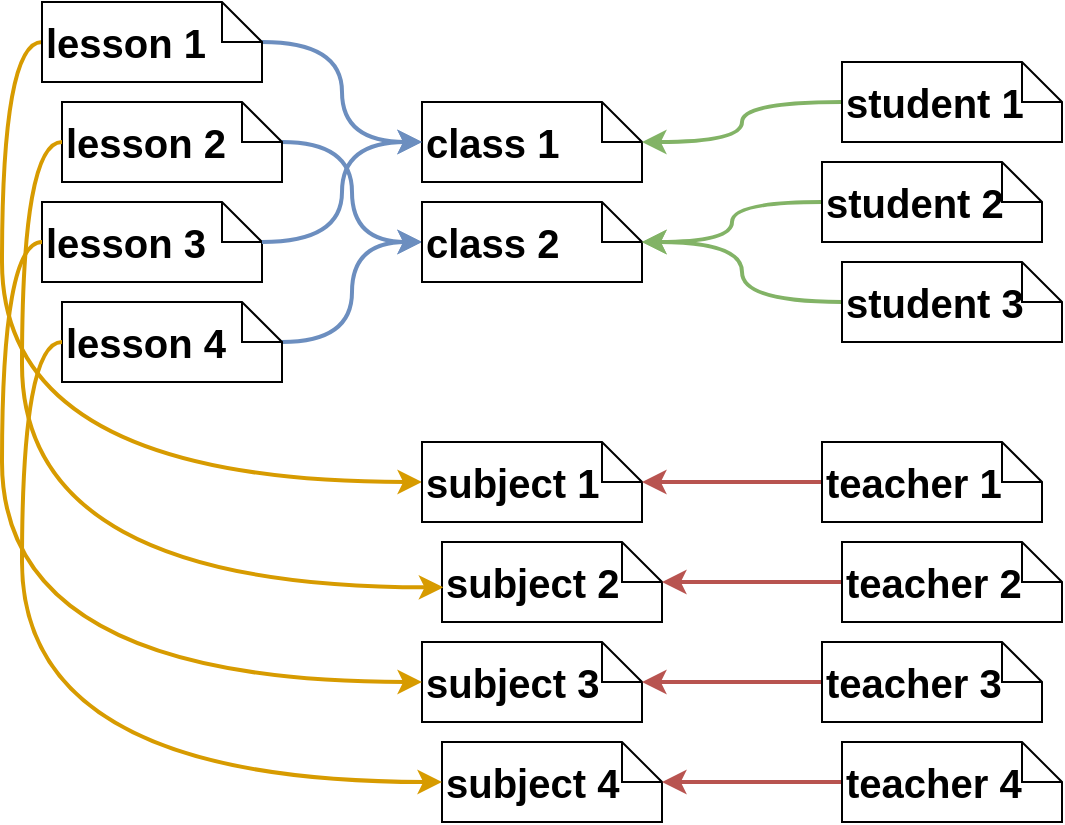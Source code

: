 <mxfile version="27.1.4">
  <diagram name="Страница — 1" id="8gjStGZNTTVYvLwNC89s">
    <mxGraphModel dx="673" dy="384" grid="1" gridSize="10" guides="1" tooltips="1" connect="1" arrows="1" fold="1" page="1" pageScale="1" pageWidth="827" pageHeight="1169" math="0" shadow="0">
      <root>
        <mxCell id="0" />
        <mxCell id="1" parent="0" />
        <mxCell id="gqBWp9HoKIo5OFpfZnS_-2" value="&lt;font style=&quot;font-size: 20px;&quot;&gt;&lt;b&gt;class 1&lt;/b&gt;&lt;/font&gt;" style="shape=note;size=20;whiteSpace=wrap;html=1;align=left;" vertex="1" parent="1">
          <mxGeometry x="230" y="330" width="110" height="40" as="geometry" />
        </mxCell>
        <mxCell id="gqBWp9HoKIo5OFpfZnS_-19" style="edgeStyle=orthogonalEdgeStyle;rounded=0;orthogonalLoop=1;jettySize=auto;html=1;fillColor=#dae8fc;strokeColor=#6c8ebf;curved=1;strokeWidth=2;entryX=0;entryY=0.5;entryDx=0;entryDy=0;entryPerimeter=0;" edge="1" parent="1" source="gqBWp9HoKIo5OFpfZnS_-3" target="gqBWp9HoKIo5OFpfZnS_-2">
          <mxGeometry relative="1" as="geometry" />
        </mxCell>
        <mxCell id="gqBWp9HoKIo5OFpfZnS_-28" style="edgeStyle=orthogonalEdgeStyle;rounded=0;orthogonalLoop=1;jettySize=auto;html=1;curved=1;fillColor=#ffe6cc;strokeColor=#d79b00;entryX=0;entryY=0.5;entryDx=0;entryDy=0;entryPerimeter=0;exitX=0;exitY=0.5;exitDx=0;exitDy=0;exitPerimeter=0;strokeWidth=2;" edge="1" parent="1" source="gqBWp9HoKIo5OFpfZnS_-3" target="gqBWp9HoKIo5OFpfZnS_-11">
          <mxGeometry relative="1" as="geometry" />
        </mxCell>
        <mxCell id="gqBWp9HoKIo5OFpfZnS_-3" value="&lt;font style=&quot;font-size: 20px;&quot;&gt;&lt;b&gt;lesson 1&lt;/b&gt;&lt;/font&gt;" style="shape=note;size=20;whiteSpace=wrap;html=1;align=left;" vertex="1" parent="1">
          <mxGeometry x="40" y="280" width="110" height="40" as="geometry" />
        </mxCell>
        <mxCell id="gqBWp9HoKIo5OFpfZnS_-23" style="edgeStyle=orthogonalEdgeStyle;rounded=0;orthogonalLoop=1;jettySize=auto;html=1;curved=1;fillColor=#dae8fc;strokeColor=#6c8ebf;entryX=0;entryY=0.5;entryDx=0;entryDy=0;entryPerimeter=0;strokeWidth=2;" edge="1" parent="1" source="gqBWp9HoKIo5OFpfZnS_-4" target="gqBWp9HoKIo5OFpfZnS_-7">
          <mxGeometry relative="1" as="geometry" />
        </mxCell>
        <mxCell id="gqBWp9HoKIo5OFpfZnS_-4" value="&lt;font style=&quot;font-size: 20px;&quot;&gt;&lt;b&gt;lesson 2&lt;/b&gt;&lt;/font&gt;" style="shape=note;size=20;whiteSpace=wrap;html=1;align=left;" vertex="1" parent="1">
          <mxGeometry x="50" y="330" width="110" height="40" as="geometry" />
        </mxCell>
        <mxCell id="gqBWp9HoKIo5OFpfZnS_-5" value="&lt;font style=&quot;font-size: 20px;&quot;&gt;&lt;b&gt;lesson 3&lt;/b&gt;&lt;/font&gt;" style="shape=note;size=20;whiteSpace=wrap;html=1;align=left;" vertex="1" parent="1">
          <mxGeometry x="40" y="380" width="110" height="40" as="geometry" />
        </mxCell>
        <mxCell id="gqBWp9HoKIo5OFpfZnS_-24" style="edgeStyle=orthogonalEdgeStyle;rounded=0;orthogonalLoop=1;jettySize=auto;html=1;curved=1;fillColor=#dae8fc;strokeColor=#6c8ebf;strokeWidth=2;entryX=0;entryY=0.5;entryDx=0;entryDy=0;entryPerimeter=0;" edge="1" parent="1" source="gqBWp9HoKIo5OFpfZnS_-6" target="gqBWp9HoKIo5OFpfZnS_-7">
          <mxGeometry relative="1" as="geometry" />
        </mxCell>
        <mxCell id="gqBWp9HoKIo5OFpfZnS_-6" value="&lt;font style=&quot;font-size: 20px;&quot;&gt;&lt;b&gt;lesson 4&lt;/b&gt;&lt;/font&gt;" style="shape=note;size=20;whiteSpace=wrap;html=1;align=left;" vertex="1" parent="1">
          <mxGeometry x="50" y="430" width="110" height="40" as="geometry" />
        </mxCell>
        <mxCell id="gqBWp9HoKIo5OFpfZnS_-7" value="&lt;font style=&quot;font-size: 20px;&quot;&gt;&lt;b&gt;class 2&lt;/b&gt;&lt;/font&gt;" style="shape=note;size=20;whiteSpace=wrap;html=1;align=left;" vertex="1" parent="1">
          <mxGeometry x="230" y="380" width="110" height="40" as="geometry" />
        </mxCell>
        <mxCell id="gqBWp9HoKIo5OFpfZnS_-27" style="edgeStyle=orthogonalEdgeStyle;rounded=0;orthogonalLoop=1;jettySize=auto;html=1;curved=1;fillColor=#d5e8d4;strokeColor=#82b366;strokeWidth=2;entryX=0;entryY=0;entryDx=110;entryDy=20;entryPerimeter=0;" edge="1" parent="1" source="gqBWp9HoKIo5OFpfZnS_-8" target="gqBWp9HoKIo5OFpfZnS_-2">
          <mxGeometry relative="1" as="geometry" />
        </mxCell>
        <mxCell id="gqBWp9HoKIo5OFpfZnS_-8" value="&lt;font style=&quot;font-size: 20px;&quot;&gt;&lt;b&gt;student 1&lt;/b&gt;&lt;/font&gt;" style="shape=note;size=20;whiteSpace=wrap;html=1;align=left;" vertex="1" parent="1">
          <mxGeometry x="440" y="310" width="110" height="40" as="geometry" />
        </mxCell>
        <mxCell id="gqBWp9HoKIo5OFpfZnS_-25" style="edgeStyle=orthogonalEdgeStyle;rounded=0;orthogonalLoop=1;jettySize=auto;html=1;curved=1;fillColor=#d5e8d4;strokeColor=#82b366;strokeWidth=2;" edge="1" parent="1" source="gqBWp9HoKIo5OFpfZnS_-9" target="gqBWp9HoKIo5OFpfZnS_-7">
          <mxGeometry relative="1" as="geometry" />
        </mxCell>
        <mxCell id="gqBWp9HoKIo5OFpfZnS_-9" value="&lt;font style=&quot;font-size: 20px;&quot;&gt;&lt;b&gt;student 2&lt;/b&gt;&lt;/font&gt;" style="shape=note;size=20;whiteSpace=wrap;html=1;align=left;" vertex="1" parent="1">
          <mxGeometry x="430" y="360" width="110" height="40" as="geometry" />
        </mxCell>
        <mxCell id="gqBWp9HoKIo5OFpfZnS_-26" style="edgeStyle=orthogonalEdgeStyle;rounded=0;orthogonalLoop=1;jettySize=auto;html=1;curved=1;fillColor=#d5e8d4;strokeColor=#82b366;strokeWidth=2;" edge="1" parent="1" source="gqBWp9HoKIo5OFpfZnS_-10" target="gqBWp9HoKIo5OFpfZnS_-7">
          <mxGeometry relative="1" as="geometry" />
        </mxCell>
        <mxCell id="gqBWp9HoKIo5OFpfZnS_-10" value="&lt;font style=&quot;font-size: 20px;&quot;&gt;&lt;b&gt;student 3&lt;/b&gt;&lt;/font&gt;" style="shape=note;size=20;whiteSpace=wrap;html=1;align=left;" vertex="1" parent="1">
          <mxGeometry x="440" y="410" width="110" height="40" as="geometry" />
        </mxCell>
        <mxCell id="gqBWp9HoKIo5OFpfZnS_-11" value="&lt;font style=&quot;font-size: 20px;&quot;&gt;&lt;b&gt;subject 1&lt;/b&gt;&lt;/font&gt;" style="shape=note;size=20;whiteSpace=wrap;html=1;align=left;" vertex="1" parent="1">
          <mxGeometry x="230" y="500" width="110" height="40" as="geometry" />
        </mxCell>
        <mxCell id="gqBWp9HoKIo5OFpfZnS_-12" value="&lt;font style=&quot;font-size: 20px;&quot;&gt;&lt;b&gt;subject 2&lt;/b&gt;&lt;/font&gt;" style="shape=note;size=20;whiteSpace=wrap;html=1;align=left;" vertex="1" parent="1">
          <mxGeometry x="240" y="550" width="110" height="40" as="geometry" />
        </mxCell>
        <mxCell id="gqBWp9HoKIo5OFpfZnS_-13" value="&lt;font style=&quot;font-size: 20px;&quot;&gt;&lt;b&gt;subject 3&lt;/b&gt;&lt;/font&gt;" style="shape=note;size=20;whiteSpace=wrap;html=1;align=left;" vertex="1" parent="1">
          <mxGeometry x="230" y="600" width="110" height="40" as="geometry" />
        </mxCell>
        <mxCell id="gqBWp9HoKIo5OFpfZnS_-14" value="&lt;font style=&quot;font-size: 20px;&quot;&gt;&lt;b&gt;subject 4&lt;/b&gt;&lt;/font&gt;" style="shape=note;size=20;whiteSpace=wrap;html=1;align=left;" vertex="1" parent="1">
          <mxGeometry x="240" y="650" width="110" height="40" as="geometry" />
        </mxCell>
        <mxCell id="gqBWp9HoKIo5OFpfZnS_-32" style="edgeStyle=orthogonalEdgeStyle;rounded=0;orthogonalLoop=1;jettySize=auto;html=1;fillColor=#f8cecc;strokeColor=#b85450;strokeWidth=2;" edge="1" parent="1" source="gqBWp9HoKIo5OFpfZnS_-15" target="gqBWp9HoKIo5OFpfZnS_-11">
          <mxGeometry relative="1" as="geometry" />
        </mxCell>
        <mxCell id="gqBWp9HoKIo5OFpfZnS_-15" value="&lt;font style=&quot;font-size: 20px;&quot;&gt;&lt;b&gt;teacher 1&lt;/b&gt;&lt;/font&gt;" style="shape=note;size=20;whiteSpace=wrap;html=1;align=left;" vertex="1" parent="1">
          <mxGeometry x="430" y="500" width="110" height="40" as="geometry" />
        </mxCell>
        <mxCell id="gqBWp9HoKIo5OFpfZnS_-33" style="edgeStyle=orthogonalEdgeStyle;rounded=0;orthogonalLoop=1;jettySize=auto;html=1;fillColor=#f8cecc;strokeColor=#b85450;strokeWidth=2;" edge="1" parent="1" source="gqBWp9HoKIo5OFpfZnS_-16" target="gqBWp9HoKIo5OFpfZnS_-12">
          <mxGeometry relative="1" as="geometry" />
        </mxCell>
        <mxCell id="gqBWp9HoKIo5OFpfZnS_-16" value="&lt;font style=&quot;font-size: 20px;&quot;&gt;&lt;b&gt;teacher 2&lt;/b&gt;&lt;/font&gt;" style="shape=note;size=20;whiteSpace=wrap;html=1;align=left;" vertex="1" parent="1">
          <mxGeometry x="440" y="550" width="110" height="40" as="geometry" />
        </mxCell>
        <mxCell id="gqBWp9HoKIo5OFpfZnS_-34" style="edgeStyle=orthogonalEdgeStyle;rounded=0;orthogonalLoop=1;jettySize=auto;html=1;fillColor=#f8cecc;strokeColor=#b85450;strokeWidth=2;" edge="1" parent="1" source="gqBWp9HoKIo5OFpfZnS_-17" target="gqBWp9HoKIo5OFpfZnS_-13">
          <mxGeometry relative="1" as="geometry" />
        </mxCell>
        <mxCell id="gqBWp9HoKIo5OFpfZnS_-17" value="&lt;font style=&quot;font-size: 20px;&quot;&gt;&lt;b&gt;teacher 3&lt;/b&gt;&lt;/font&gt;" style="shape=note;size=20;whiteSpace=wrap;html=1;align=left;" vertex="1" parent="1">
          <mxGeometry x="430" y="600" width="110" height="40" as="geometry" />
        </mxCell>
        <mxCell id="gqBWp9HoKIo5OFpfZnS_-35" style="edgeStyle=orthogonalEdgeStyle;rounded=0;orthogonalLoop=1;jettySize=auto;html=1;fillColor=#f8cecc;strokeColor=#b85450;strokeWidth=2;" edge="1" parent="1" source="gqBWp9HoKIo5OFpfZnS_-18" target="gqBWp9HoKIo5OFpfZnS_-14">
          <mxGeometry relative="1" as="geometry" />
        </mxCell>
        <mxCell id="gqBWp9HoKIo5OFpfZnS_-18" value="&lt;font style=&quot;font-size: 20px;&quot;&gt;&lt;b&gt;teacher 4&lt;/b&gt;&lt;/font&gt;" style="shape=note;size=20;whiteSpace=wrap;html=1;align=left;" vertex="1" parent="1">
          <mxGeometry x="440" y="650" width="110" height="40" as="geometry" />
        </mxCell>
        <mxCell id="gqBWp9HoKIo5OFpfZnS_-20" style="edgeStyle=orthogonalEdgeStyle;rounded=0;orthogonalLoop=1;jettySize=auto;html=1;entryX=0;entryY=0.5;entryDx=0;entryDy=0;entryPerimeter=0;fillColor=#dae8fc;strokeColor=#6c8ebf;curved=1;strokeWidth=2;" edge="1" parent="1" source="gqBWp9HoKIo5OFpfZnS_-5" target="gqBWp9HoKIo5OFpfZnS_-2">
          <mxGeometry relative="1" as="geometry" />
        </mxCell>
        <mxCell id="gqBWp9HoKIo5OFpfZnS_-29" style="edgeStyle=orthogonalEdgeStyle;rounded=0;orthogonalLoop=1;jettySize=auto;html=1;entryX=0;entryY=0.5;entryDx=0;entryDy=0;entryPerimeter=0;fillColor=#ffe6cc;strokeColor=#d79b00;curved=1;exitX=0;exitY=0.5;exitDx=0;exitDy=0;exitPerimeter=0;strokeWidth=2;" edge="1" parent="1" source="gqBWp9HoKIo5OFpfZnS_-5" target="gqBWp9HoKIo5OFpfZnS_-13">
          <mxGeometry relative="1" as="geometry" />
        </mxCell>
        <mxCell id="gqBWp9HoKIo5OFpfZnS_-30" style="edgeStyle=orthogonalEdgeStyle;rounded=0;orthogonalLoop=1;jettySize=auto;html=1;entryX=0.006;entryY=0.567;entryDx=0;entryDy=0;entryPerimeter=0;exitX=0;exitY=0.5;exitDx=0;exitDy=0;exitPerimeter=0;curved=1;fillColor=#ffe6cc;strokeColor=#d79b00;strokeWidth=2;" edge="1" parent="1" source="gqBWp9HoKIo5OFpfZnS_-4" target="gqBWp9HoKIo5OFpfZnS_-12">
          <mxGeometry relative="1" as="geometry" />
        </mxCell>
        <mxCell id="gqBWp9HoKIo5OFpfZnS_-31" style="edgeStyle=orthogonalEdgeStyle;rounded=0;orthogonalLoop=1;jettySize=auto;html=1;entryX=0;entryY=0.5;entryDx=0;entryDy=0;entryPerimeter=0;exitX=0;exitY=0.5;exitDx=0;exitDy=0;exitPerimeter=0;curved=1;fillColor=#ffe6cc;strokeColor=#d79b00;strokeWidth=2;" edge="1" parent="1" source="gqBWp9HoKIo5OFpfZnS_-6" target="gqBWp9HoKIo5OFpfZnS_-14">
          <mxGeometry relative="1" as="geometry" />
        </mxCell>
      </root>
    </mxGraphModel>
  </diagram>
</mxfile>
